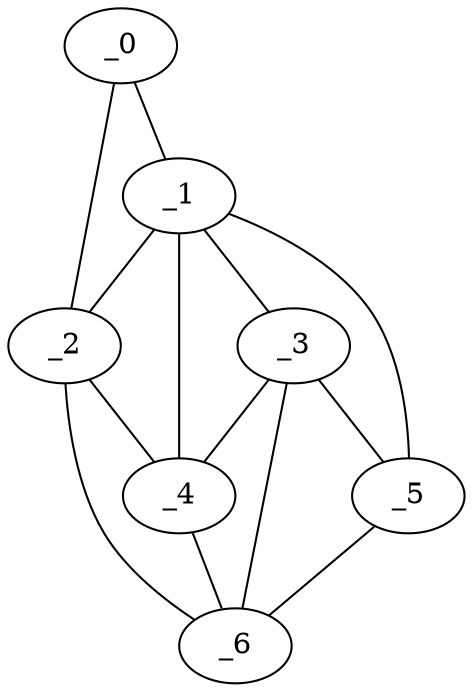 graph "obj2__165.gxl" {
	_0	 [x=67,
		y=63];
	_1	 [x=77,
		y=6];
	_0 -- _1	 [valence=1];
	_2	 [x=83,
		y=26];
	_0 -- _2	 [valence=1];
	_1 -- _2	 [valence=2];
	_3	 [x=84,
		y=9];
	_1 -- _3	 [valence=2];
	_4	 [x=84,
		y=13];
	_1 -- _4	 [valence=1];
	_5	 [x=87,
		y=3];
	_1 -- _5	 [valence=1];
	_2 -- _4	 [valence=2];
	_6	 [x=91,
		y=7];
	_2 -- _6	 [valence=1];
	_3 -- _4	 [valence=2];
	_3 -- _5	 [valence=2];
	_3 -- _6	 [valence=2];
	_4 -- _6	 [valence=1];
	_5 -- _6	 [valence=1];
}
